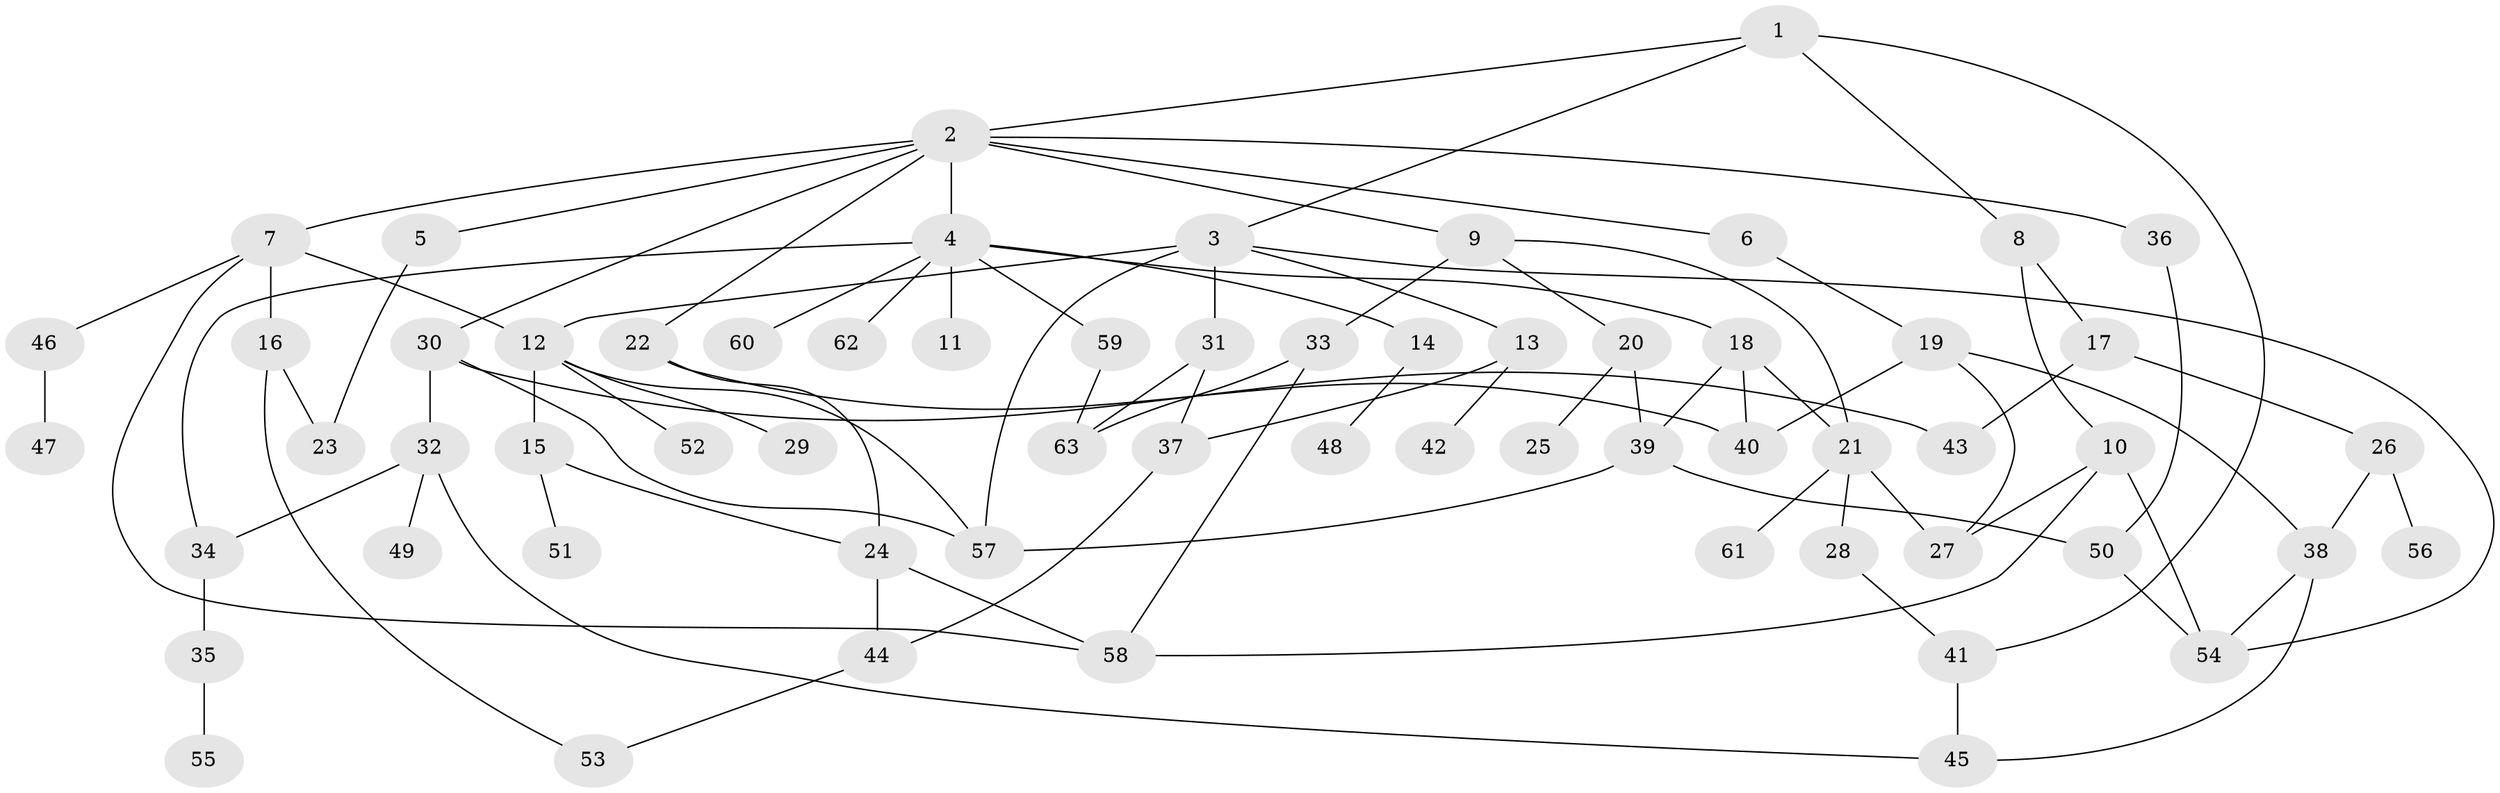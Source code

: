 // Generated by graph-tools (version 1.1) at 2025/10/02/27/25 16:10:53]
// undirected, 63 vertices, 92 edges
graph export_dot {
graph [start="1"]
  node [color=gray90,style=filled];
  1;
  2;
  3;
  4;
  5;
  6;
  7;
  8;
  9;
  10;
  11;
  12;
  13;
  14;
  15;
  16;
  17;
  18;
  19;
  20;
  21;
  22;
  23;
  24;
  25;
  26;
  27;
  28;
  29;
  30;
  31;
  32;
  33;
  34;
  35;
  36;
  37;
  38;
  39;
  40;
  41;
  42;
  43;
  44;
  45;
  46;
  47;
  48;
  49;
  50;
  51;
  52;
  53;
  54;
  55;
  56;
  57;
  58;
  59;
  60;
  61;
  62;
  63;
  1 -- 2;
  1 -- 3;
  1 -- 8;
  1 -- 41;
  2 -- 4;
  2 -- 5;
  2 -- 6;
  2 -- 7;
  2 -- 9;
  2 -- 22;
  2 -- 30;
  2 -- 36;
  3 -- 13;
  3 -- 31;
  3 -- 54;
  3 -- 57;
  3 -- 12;
  4 -- 11;
  4 -- 14;
  4 -- 18;
  4 -- 59;
  4 -- 60;
  4 -- 62;
  4 -- 34;
  5 -- 23;
  6 -- 19;
  7 -- 12;
  7 -- 16;
  7 -- 46;
  7 -- 58;
  8 -- 10;
  8 -- 17;
  9 -- 20;
  9 -- 21;
  9 -- 33;
  10 -- 54;
  10 -- 27;
  10 -- 58;
  12 -- 15;
  12 -- 29;
  12 -- 52;
  12 -- 57;
  13 -- 37;
  13 -- 42;
  14 -- 48;
  15 -- 51;
  15 -- 24;
  16 -- 53;
  16 -- 23;
  17 -- 26;
  17 -- 43;
  18 -- 39;
  18 -- 21;
  18 -- 40;
  19 -- 27;
  19 -- 38;
  19 -- 40;
  20 -- 25;
  20 -- 39;
  21 -- 28;
  21 -- 61;
  21 -- 27;
  22 -- 24;
  22 -- 40;
  24 -- 44;
  24 -- 58;
  26 -- 56;
  26 -- 38;
  28 -- 41;
  30 -- 32;
  30 -- 57;
  30 -- 43;
  31 -- 63;
  31 -- 37;
  32 -- 34;
  32 -- 49;
  32 -- 45;
  33 -- 58;
  33 -- 63;
  34 -- 35;
  35 -- 55;
  36 -- 50;
  37 -- 44;
  38 -- 54;
  38 -- 45;
  39 -- 50;
  39 -- 57;
  41 -- 45;
  44 -- 53;
  46 -- 47;
  50 -- 54;
  59 -- 63;
}
